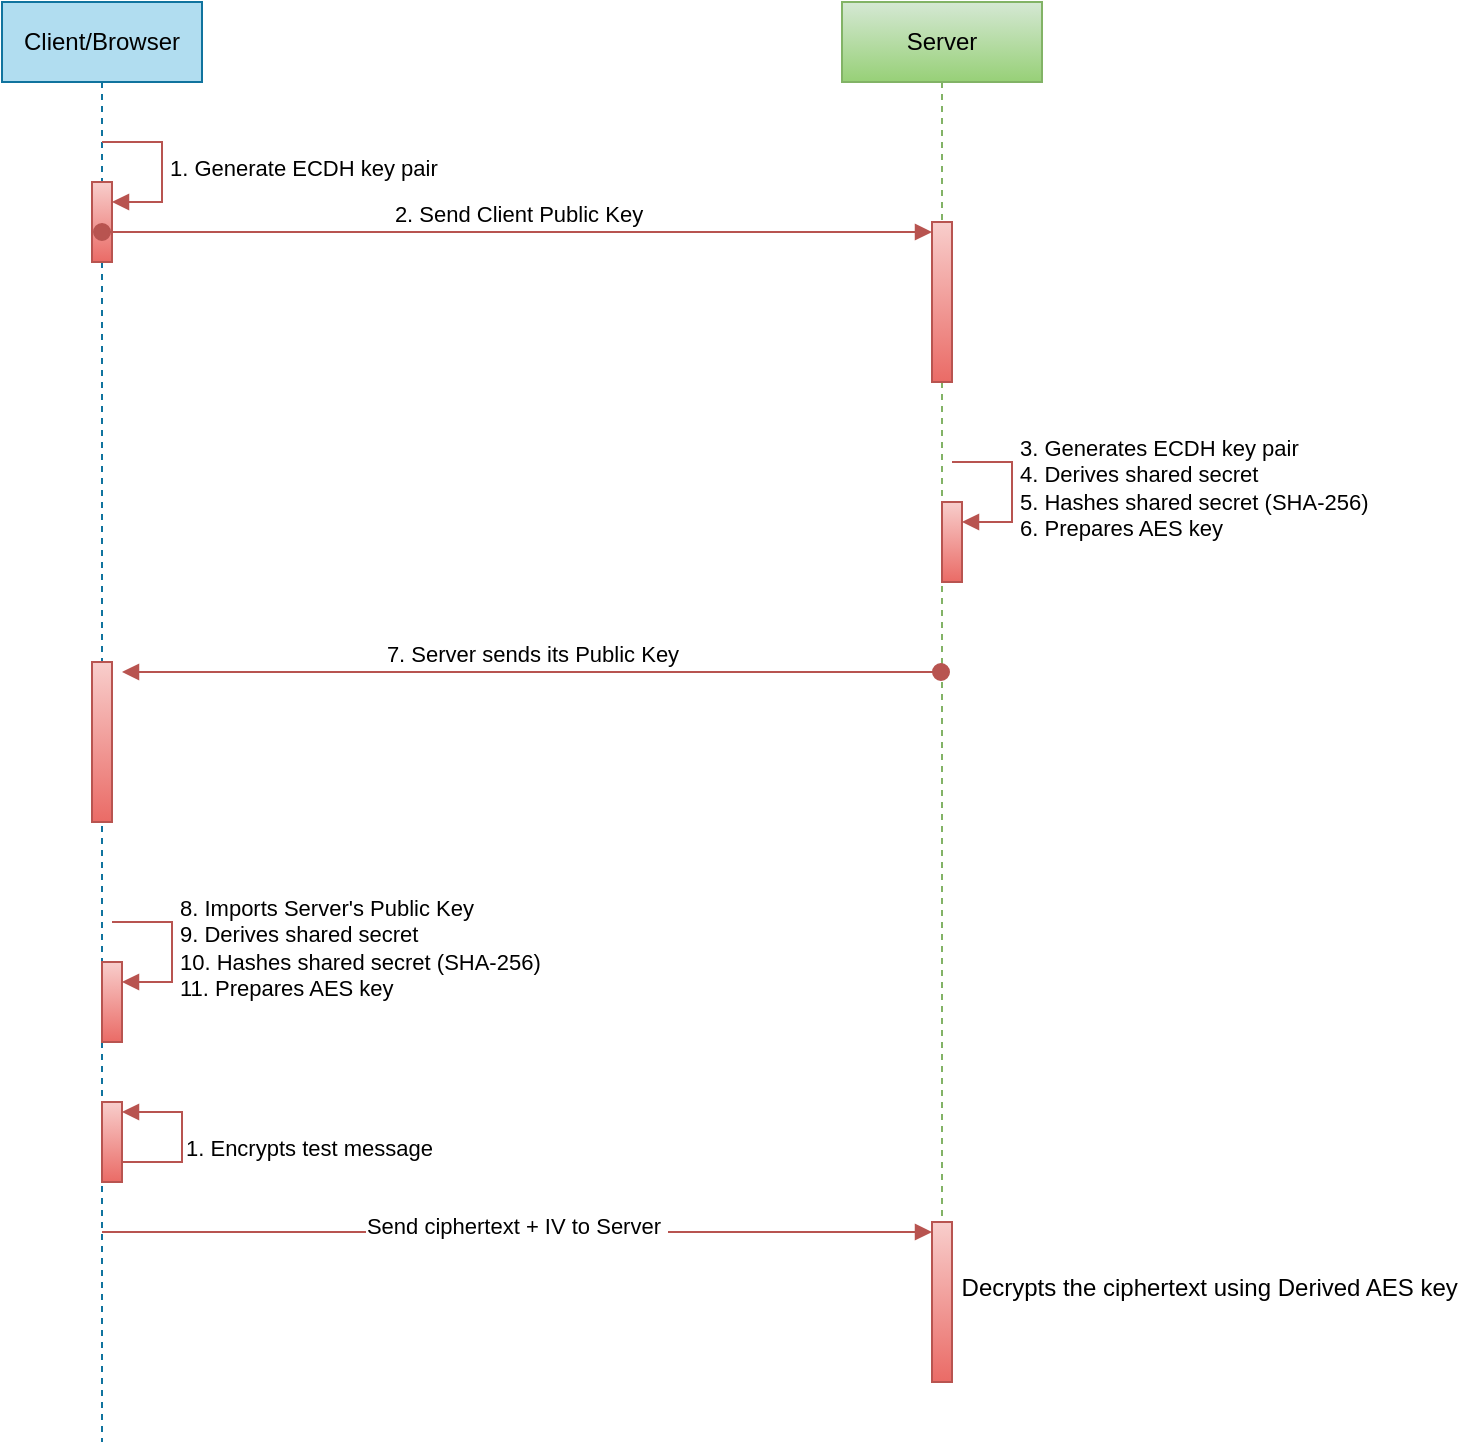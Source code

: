 <mxfile version="27.1.4">
  <diagram name="Page-1" id="YYuJjYj6VOPfvRBv3yDH">
    <mxGraphModel dx="897" dy="595" grid="1" gridSize="10" guides="1" tooltips="1" connect="1" arrows="1" fold="1" page="1" pageScale="1" pageWidth="850" pageHeight="1100" math="0" shadow="0">
      <root>
        <mxCell id="0" />
        <mxCell id="1" parent="0" />
        <mxCell id="jhHZkxdW6vcV8rd79qtP-1" value="Client/Browser" style="shape=umlLifeline;perimeter=lifelinePerimeter;whiteSpace=wrap;html=1;container=1;dropTarget=0;collapsible=0;recursiveResize=0;outlineConnect=0;portConstraint=eastwest;newEdgeStyle={&quot;curved&quot;:0,&quot;rounded&quot;:0};fillColor=#b1ddf0;strokeColor=#10739e;" vertex="1" parent="1">
          <mxGeometry x="60" y="80" width="100" height="720" as="geometry" />
        </mxCell>
        <mxCell id="jhHZkxdW6vcV8rd79qtP-5" value="" style="html=1;points=[[0,0,0,0,5],[0,1,0,0,-5],[1,0,0,0,5],[1,1,0,0,-5]];perimeter=orthogonalPerimeter;outlineConnect=0;targetShapes=umlLifeline;portConstraint=eastwest;newEdgeStyle={&quot;curved&quot;:0,&quot;rounded&quot;:0};fillColor=#f8cecc;gradientColor=#ea6b66;strokeColor=#b85450;" vertex="1" parent="jhHZkxdW6vcV8rd79qtP-1">
          <mxGeometry x="45" y="90" width="10" height="40" as="geometry" />
        </mxCell>
        <mxCell id="jhHZkxdW6vcV8rd79qtP-6" value="1. Generate ECDH key pair" style="html=1;align=left;spacingLeft=2;endArrow=block;rounded=0;edgeStyle=orthogonalEdgeStyle;curved=0;rounded=0;fillColor=#f8cecc;gradientColor=#ea6b66;strokeColor=#b85450;" edge="1" target="jhHZkxdW6vcV8rd79qtP-5" parent="jhHZkxdW6vcV8rd79qtP-1">
          <mxGeometry relative="1" as="geometry">
            <mxPoint x="50" y="70" as="sourcePoint" />
            <Array as="points">
              <mxPoint x="80" y="100" />
            </Array>
          </mxGeometry>
        </mxCell>
        <mxCell id="jhHZkxdW6vcV8rd79qtP-13" value="" style="html=1;points=[[0,0,0,0,5],[0,1,0,0,-5],[1,0,0,0,5],[1,1,0,0,-5]];perimeter=orthogonalPerimeter;outlineConnect=0;targetShapes=umlLifeline;portConstraint=eastwest;newEdgeStyle={&quot;curved&quot;:0,&quot;rounded&quot;:0};fillColor=#f8cecc;gradientColor=#ea6b66;strokeColor=#b85450;" vertex="1" parent="jhHZkxdW6vcV8rd79qtP-1">
          <mxGeometry x="45" y="330" width="10" height="80" as="geometry" />
        </mxCell>
        <mxCell id="jhHZkxdW6vcV8rd79qtP-15" value="" style="html=1;points=[[0,0,0,0,5],[0,1,0,0,-5],[1,0,0,0,5],[1,1,0,0,-5]];perimeter=orthogonalPerimeter;outlineConnect=0;targetShapes=umlLifeline;portConstraint=eastwest;newEdgeStyle={&quot;curved&quot;:0,&quot;rounded&quot;:0};fillColor=#f8cecc;gradientColor=#ea6b66;strokeColor=#b85450;" vertex="1" parent="jhHZkxdW6vcV8rd79qtP-1">
          <mxGeometry x="50" y="480" width="10" height="40" as="geometry" />
        </mxCell>
        <mxCell id="jhHZkxdW6vcV8rd79qtP-16" value="&lt;div&gt;8. Imports Server&#39;s Public Key&lt;/div&gt;&lt;div&gt;9. Derives shared secret&lt;/div&gt;&lt;div&gt;10. Hashes shared secret (SHA-256)&lt;/div&gt;&lt;div&gt;11. Prepares AES key&lt;/div&gt;" style="html=1;align=left;spacingLeft=2;endArrow=block;rounded=0;edgeStyle=orthogonalEdgeStyle;curved=0;rounded=0;fillColor=#f8cecc;gradientColor=#ea6b66;strokeColor=#b85450;" edge="1" target="jhHZkxdW6vcV8rd79qtP-15" parent="jhHZkxdW6vcV8rd79qtP-1">
          <mxGeometry relative="1" as="geometry">
            <mxPoint x="55" y="460" as="sourcePoint" />
            <Array as="points">
              <mxPoint x="85" y="490" />
            </Array>
          </mxGeometry>
        </mxCell>
        <mxCell id="jhHZkxdW6vcV8rd79qtP-17" value="" style="html=1;points=[[0,0,0,0,5],[0,1,0,0,-5],[1,0,0,0,5],[1,1,0,0,-5]];perimeter=orthogonalPerimeter;outlineConnect=0;targetShapes=umlLifeline;portConstraint=eastwest;newEdgeStyle={&quot;curved&quot;:0,&quot;rounded&quot;:0};fillColor=#f8cecc;gradientColor=#ea6b66;strokeColor=#b85450;" vertex="1" parent="jhHZkxdW6vcV8rd79qtP-1">
          <mxGeometry x="50" y="550" width="10" height="40" as="geometry" />
        </mxCell>
        <mxCell id="jhHZkxdW6vcV8rd79qtP-18" value="&lt;div&gt;1. Encrypts test message&lt;/div&gt;&lt;div&gt;&lt;br&gt;&lt;/div&gt;" style="html=1;align=left;spacingLeft=2;endArrow=block;rounded=0;edgeStyle=orthogonalEdgeStyle;curved=0;rounded=0;entryX=1;entryY=0;entryDx=0;entryDy=5;entryPerimeter=0;fillColor=#f8cecc;gradientColor=#ea6b66;strokeColor=#b85450;" edge="1" target="jhHZkxdW6vcV8rd79qtP-17" parent="jhHZkxdW6vcV8rd79qtP-1">
          <mxGeometry relative="1" as="geometry">
            <mxPoint x="60" y="550" as="sourcePoint" />
            <Array as="points">
              <mxPoint x="60" y="580" />
              <mxPoint x="90" y="580" />
              <mxPoint x="90" y="555" />
            </Array>
          </mxGeometry>
        </mxCell>
        <mxCell id="jhHZkxdW6vcV8rd79qtP-2" value="Server" style="shape=umlLifeline;perimeter=lifelinePerimeter;whiteSpace=wrap;html=1;container=1;dropTarget=0;collapsible=0;recursiveResize=0;outlineConnect=0;portConstraint=eastwest;newEdgeStyle={&quot;curved&quot;:0,&quot;rounded&quot;:0};fillColor=#d5e8d4;gradientColor=#97d077;strokeColor=#82b366;" vertex="1" parent="1">
          <mxGeometry x="480" y="80" width="100" height="670" as="geometry" />
        </mxCell>
        <mxCell id="jhHZkxdW6vcV8rd79qtP-7" value="" style="html=1;points=[[0,0,0,0,5],[0,1,0,0,-5],[1,0,0,0,5],[1,1,0,0,-5]];perimeter=orthogonalPerimeter;outlineConnect=0;targetShapes=umlLifeline;portConstraint=eastwest;newEdgeStyle={&quot;curved&quot;:0,&quot;rounded&quot;:0};fillColor=#f8cecc;gradientColor=#ea6b66;strokeColor=#b85450;" vertex="1" parent="jhHZkxdW6vcV8rd79qtP-2">
          <mxGeometry x="45" y="110" width="10" height="80" as="geometry" />
        </mxCell>
        <mxCell id="jhHZkxdW6vcV8rd79qtP-11" value="" style="html=1;points=[[0,0,0,0,5],[0,1,0,0,-5],[1,0,0,0,5],[1,1,0,0,-5]];perimeter=orthogonalPerimeter;outlineConnect=0;targetShapes=umlLifeline;portConstraint=eastwest;newEdgeStyle={&quot;curved&quot;:0,&quot;rounded&quot;:0};fillColor=#f8cecc;gradientColor=#ea6b66;strokeColor=#b85450;" vertex="1" parent="jhHZkxdW6vcV8rd79qtP-2">
          <mxGeometry x="50" y="250" width="10" height="40" as="geometry" />
        </mxCell>
        <mxCell id="jhHZkxdW6vcV8rd79qtP-12" value="&lt;div&gt;3. Generates ECDH key pair&lt;/div&gt;&lt;div&gt;4. Derives shared secret&lt;/div&gt;&lt;div&gt;5. Hashes shared secret (SHA-256)&lt;/div&gt;&lt;div&gt;6. Prepares AES key&lt;/div&gt;" style="html=1;align=left;spacingLeft=2;endArrow=block;rounded=0;edgeStyle=orthogonalEdgeStyle;curved=0;rounded=0;fillColor=#f8cecc;gradientColor=#ea6b66;strokeColor=#b85450;" edge="1" target="jhHZkxdW6vcV8rd79qtP-11" parent="jhHZkxdW6vcV8rd79qtP-2">
          <mxGeometry relative="1" as="geometry">
            <mxPoint x="55" y="230" as="sourcePoint" />
            <Array as="points">
              <mxPoint x="85" y="260" />
            </Array>
          </mxGeometry>
        </mxCell>
        <mxCell id="jhHZkxdW6vcV8rd79qtP-19" value="" style="html=1;points=[[0,0,0,0,5],[0,1,0,0,-5],[1,0,0,0,5],[1,1,0,0,-5]];perimeter=orthogonalPerimeter;outlineConnect=0;targetShapes=umlLifeline;portConstraint=eastwest;newEdgeStyle={&quot;curved&quot;:0,&quot;rounded&quot;:0};fillColor=#f8cecc;gradientColor=#ea6b66;strokeColor=#b85450;" vertex="1" parent="jhHZkxdW6vcV8rd79qtP-2">
          <mxGeometry x="45" y="610" width="10" height="80" as="geometry" />
        </mxCell>
        <mxCell id="jhHZkxdW6vcV8rd79qtP-8" value="2. Send Client Public Key" style="html=1;verticalAlign=bottom;startArrow=oval;endArrow=block;startSize=8;curved=0;rounded=0;entryX=0;entryY=0;entryDx=0;entryDy=5;fillColor=#f8cecc;gradientColor=#ea6b66;strokeColor=#b85450;" edge="1" target="jhHZkxdW6vcV8rd79qtP-7" parent="1" source="jhHZkxdW6vcV8rd79qtP-1">
          <mxGeometry relative="1" as="geometry">
            <mxPoint x="455" y="195" as="sourcePoint" />
          </mxGeometry>
        </mxCell>
        <mxCell id="jhHZkxdW6vcV8rd79qtP-14" value="7. Server sends its Public Key" style="html=1;verticalAlign=bottom;startArrow=oval;endArrow=block;startSize=8;curved=0;rounded=0;fillColor=#f8cecc;gradientColor=#ea6b66;strokeColor=#b85450;" edge="1" parent="1" source="jhHZkxdW6vcV8rd79qtP-2">
          <mxGeometry relative="1" as="geometry">
            <mxPoint x="540" y="430" as="sourcePoint" />
            <mxPoint x="120" y="415" as="targetPoint" />
          </mxGeometry>
        </mxCell>
        <mxCell id="jhHZkxdW6vcV8rd79qtP-20" value="" style="html=1;verticalAlign=bottom;endArrow=block;curved=0;rounded=0;entryX=0;entryY=0;entryDx=0;entryDy=5;fillColor=#f8cecc;gradientColor=#ea6b66;strokeColor=#b85450;" edge="1" target="jhHZkxdW6vcV8rd79qtP-19" parent="1" source="jhHZkxdW6vcV8rd79qtP-1">
          <mxGeometry relative="1" as="geometry">
            <mxPoint x="140" y="670" as="sourcePoint" />
          </mxGeometry>
        </mxCell>
        <mxCell id="jhHZkxdW6vcV8rd79qtP-22" value="Send ciphertext + IV to Server&amp;nbsp;" style="edgeLabel;html=1;align=center;verticalAlign=middle;resizable=0;points=[];" vertex="1" connectable="0" parent="jhHZkxdW6vcV8rd79qtP-20">
          <mxGeometry x="-0.006" y="3" relative="1" as="geometry">
            <mxPoint as="offset" />
          </mxGeometry>
        </mxCell>
        <mxCell id="jhHZkxdW6vcV8rd79qtP-23" value="&amp;nbsp; &amp;nbsp; &amp;nbsp; &amp;nbsp; &amp;nbsp; &amp;nbsp; &amp;nbsp; &amp;nbsp; &amp;nbsp; &amp;nbsp; &amp;nbsp; &amp;nbsp; &amp;nbsp; &amp;nbsp; &amp;nbsp; &amp;nbsp; &amp;nbsp; &amp;nbsp; &amp;nbsp; &amp;nbsp; &amp;nbsp; &amp;nbsp; &amp;nbsp; &amp;nbsp; &amp;nbsp; &amp;nbsp; &amp;nbsp; &amp;nbsp; &amp;nbsp; &amp;nbsp; &amp;nbsp; &amp;nbsp; &amp;nbsp; &amp;nbsp; &amp;nbsp; &amp;nbsp; &amp;nbsp; Decrypts the ciphertext using Derived AES key" style="text;html=1;align=center;verticalAlign=middle;resizable=0;points=[];autosize=1;strokeColor=none;fillColor=none;" vertex="1" parent="1">
          <mxGeometry x="280" y="708" width="520" height="30" as="geometry" />
        </mxCell>
      </root>
    </mxGraphModel>
  </diagram>
</mxfile>
